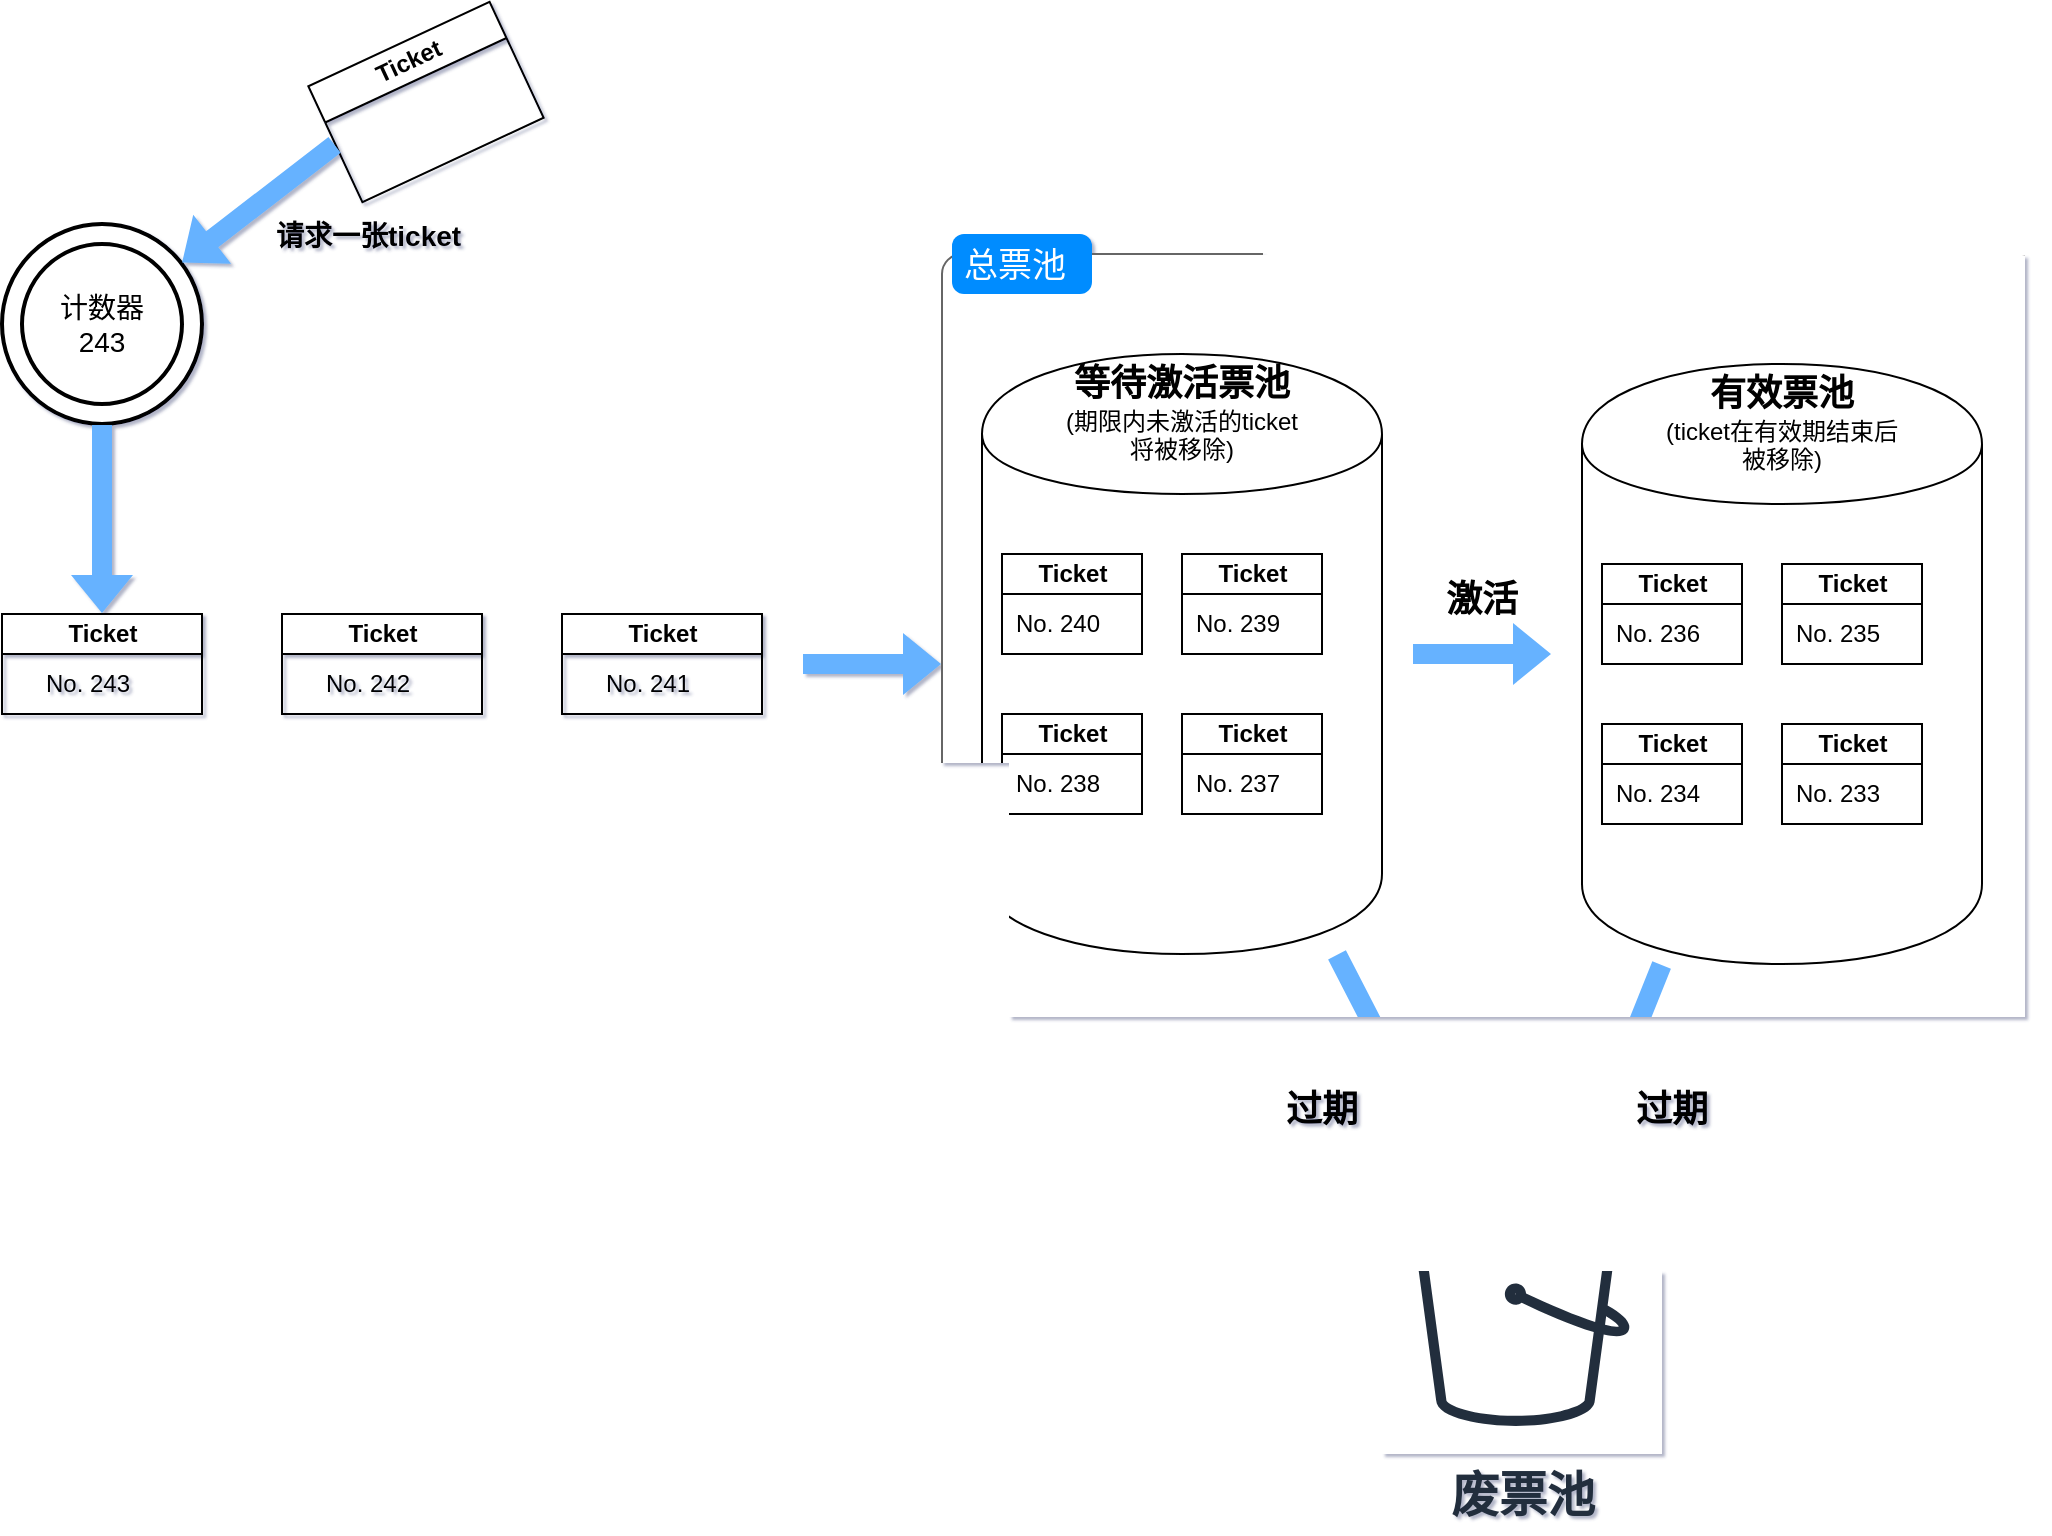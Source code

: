 <mxfile version="12.1.7" type="device" pages="1"><diagram id="Lex9UoaYfbYlHVnhApzB" name="Page-1"><mxGraphModel dx="1092" dy="966" grid="1" gridSize="10" guides="1" tooltips="1" connect="1" arrows="1" fold="1" page="1" pageScale="1" pageWidth="1100" pageHeight="850" background="none" math="0" shadow="1"><root><mxCell id="0"/><mxCell id="1" parent="0"/><mxCell id="zWvIPG3v5Qsn0UWz1l68-1" value="" style="shape=mxgraph.mockup.containers.marginRect;rectMarginTop=10;strokeColor=#666666;fillColor=#ffffff;strokeWidth=1;dashed=0;rounded=1;arcSize=5;recursiveResize=0;" parent="1" vertex="1"><mxGeometry x="520" y="170" width="550" height="415" as="geometry"/></mxCell><mxCell id="zWvIPG3v5Qsn0UWz1l68-2" value="总票池" style="shape=rect;strokeColor=none;fillColor=#008cff;strokeWidth=1;dashed=0;rounded=1;arcSize=20;fontColor=#ffffff;fontSize=17;spacing=2;spacingTop=-2;align=left;autosize=1;spacingLeft=4;resizeWidth=0;resizeHeight=0;perimeter=none;" parent="zWvIPG3v5Qsn0UWz1l68-1" vertex="1"><mxGeometry x="5" width="70" height="30" as="geometry"/></mxCell><mxCell id="zttLC-MyD1TXVLxCSdw6-14" value="&lt;font style=&quot;font-size: 18px&quot;&gt;&lt;b&gt;激活&lt;/b&gt;&lt;/font&gt;" style="text;html=1;resizable=0;points=[];autosize=1;align=left;verticalAlign=top;spacingTop=-4;" vertex="1" parent="zWvIPG3v5Qsn0UWz1l68-1"><mxGeometry x="250" y="170" width="50" height="20" as="geometry"/></mxCell><mxCell id="A2T5QV7iJ9bCxrfOY23C-2" value="Ticket" style="swimlane;html=1;startSize=20;horizontal=1;containerType=tree;" parent="1" vertex="1"><mxGeometry x="330" y="360" width="100" height="50" as="geometry"/></mxCell><mxCell id="zWvIPG3v5Qsn0UWz1l68-8" value="No. 241" style="text;html=1;resizable=0;points=[];autosize=1;align=left;verticalAlign=top;spacingTop=-4;" parent="A2T5QV7iJ9bCxrfOY23C-2" vertex="1"><mxGeometry x="20" y="25" width="60" height="20" as="geometry"/></mxCell><mxCell id="A2T5QV7iJ9bCxrfOY23C-3" value="" style="shape=cylinder;whiteSpace=wrap;html=1;boundedLbl=1;backgroundOutline=1;" parent="1" vertex="1"><mxGeometry x="540" y="230" width="200" height="300" as="geometry"/></mxCell><mxCell id="A2T5QV7iJ9bCxrfOY23C-4" value="&lt;font style=&quot;font-size: 18px&quot;&gt;&lt;b&gt;等待激活票池&lt;/b&gt;&lt;/font&gt;&lt;br&gt;(期限内未激活的ticket将被移除)" style="text;html=1;strokeColor=none;fillColor=none;align=center;verticalAlign=middle;whiteSpace=wrap;rounded=0;" parent="1" vertex="1"><mxGeometry x="580" y="250" width="120" height="20" as="geometry"/></mxCell><mxCell id="A2T5QV7iJ9bCxrfOY23C-5" value="Ticket" style="swimlane;html=1;startSize=20;horizontal=1;containerType=tree;" parent="1" vertex="1"><mxGeometry x="550" y="330" width="70" height="50" as="geometry"/></mxCell><mxCell id="A2T5QV7iJ9bCxrfOY23C-6" value="Ticket" style="swimlane;html=1;startSize=20;horizontal=1;containerType=tree;" parent="1" vertex="1"><mxGeometry x="640" y="330" width="70" height="50" as="geometry"/></mxCell><mxCell id="A2T5QV7iJ9bCxrfOY23C-7" value="Ticket" style="swimlane;html=1;startSize=20;horizontal=1;containerType=tree;" parent="1" vertex="1"><mxGeometry x="550" y="410" width="70" height="50" as="geometry"/></mxCell><mxCell id="A2T5QV7iJ9bCxrfOY23C-8" value="Ticket" style="swimlane;html=1;startSize=20;horizontal=1;containerType=tree;" parent="1" vertex="1"><mxGeometry x="640" y="410" width="70" height="50" as="geometry"/></mxCell><mxCell id="A2T5QV7iJ9bCxrfOY23C-10" value="" style="shape=flexArrow;endArrow=classic;html=1;fillColor=#66B2FF;strokeColor=none;" parent="1" edge="1"><mxGeometry width="50" height="50" relative="1" as="geometry"><mxPoint x="450" y="385" as="sourcePoint"/><mxPoint x="520" y="385" as="targetPoint"/></mxGeometry></mxCell><mxCell id="A2T5QV7iJ9bCxrfOY23C-11" value="" style="shape=cylinder;whiteSpace=wrap;html=1;boundedLbl=1;backgroundOutline=1;" parent="1" vertex="1"><mxGeometry x="840" y="235" width="200" height="300" as="geometry"/></mxCell><mxCell id="A2T5QV7iJ9bCxrfOY23C-12" value="&lt;font style=&quot;font-size: 18px&quot;&gt;&lt;b&gt;有效票池&lt;/b&gt;&lt;/font&gt;&lt;br&gt;(ticket在有效期结束后被移除)" style="text;html=1;strokeColor=none;fillColor=none;align=center;verticalAlign=middle;whiteSpace=wrap;rounded=0;" parent="1" vertex="1"><mxGeometry x="880" y="255" width="120" height="20" as="geometry"/></mxCell><mxCell id="A2T5QV7iJ9bCxrfOY23C-13" value="Ticket" style="swimlane;html=1;startSize=20;horizontal=1;containerType=tree;" parent="1" vertex="1"><mxGeometry x="850" y="335" width="70" height="50" as="geometry"/></mxCell><mxCell id="A2T5QV7iJ9bCxrfOY23C-14" value="Ticket" style="swimlane;html=1;startSize=20;horizontal=1;containerType=tree;" parent="1" vertex="1"><mxGeometry x="940" y="335" width="70" height="50" as="geometry"/></mxCell><mxCell id="A2T5QV7iJ9bCxrfOY23C-15" value="Ticket" style="swimlane;html=1;startSize=20;horizontal=1;containerType=tree;" parent="1" vertex="1"><mxGeometry x="850" y="415" width="70" height="50" as="geometry"/></mxCell><mxCell id="A2T5QV7iJ9bCxrfOY23C-16" value="Ticket" style="swimlane;html=1;startSize=20;horizontal=1;containerType=tree;" parent="1" vertex="1"><mxGeometry x="940" y="415" width="70" height="50" as="geometry"/></mxCell><mxCell id="A2T5QV7iJ9bCxrfOY23C-26" value="" style="shape=flexArrow;endArrow=classic;html=1;fillColor=#66B2FF;strokeColor=none;" parent="1" edge="1"><mxGeometry width="50" height="50" relative="1" as="geometry"><mxPoint x="755" y="380" as="sourcePoint"/><mxPoint x="825" y="380" as="targetPoint"/></mxGeometry></mxCell><mxCell id="zWvIPG3v5Qsn0UWz1l68-3" value="Ticket" style="swimlane;html=1;startSize=20;horizontal=1;containerType=tree;" parent="1" vertex="1"><mxGeometry x="190" y="360" width="100" height="50" as="geometry"/></mxCell><mxCell id="zWvIPG3v5Qsn0UWz1l68-7" value="No. 242" style="text;html=1;resizable=0;points=[];autosize=1;align=left;verticalAlign=top;spacingTop=-4;" parent="zWvIPG3v5Qsn0UWz1l68-3" vertex="1"><mxGeometry x="20" y="25" width="60" height="20" as="geometry"/></mxCell><mxCell id="zWvIPG3v5Qsn0UWz1l68-5" value="Ticket" style="swimlane;html=1;startSize=20;horizontal=1;containerType=tree;" parent="1" vertex="1"><mxGeometry x="50" y="360" width="100" height="50" as="geometry"/></mxCell><mxCell id="zWvIPG3v5Qsn0UWz1l68-6" value="No. 243" style="text;html=1;resizable=0;points=[];autosize=1;align=left;verticalAlign=top;spacingTop=-4;" parent="zWvIPG3v5Qsn0UWz1l68-5" vertex="1"><mxGeometry x="20" y="25" width="60" height="20" as="geometry"/></mxCell><mxCell id="zWvIPG3v5Qsn0UWz1l68-9" value="&lt;font style=&quot;font-size: 24px&quot;&gt;&lt;b&gt;废票池&lt;/b&gt;&lt;/font&gt;" style="outlineConnect=0;fontColor=#232F3E;gradientColor=none;strokeColor=#232F3E;fillColor=#ffffff;dashed=0;verticalLabelPosition=bottom;verticalAlign=top;align=center;html=1;fontSize=12;fontStyle=0;aspect=fixed;shape=mxgraph.aws4.resourceIcon;resIcon=mxgraph.aws4.bucket;" parent="1" vertex="1"><mxGeometry x="740" y="640" width="140" height="140" as="geometry"/></mxCell><mxCell id="zWvIPG3v5Qsn0UWz1l68-13" value="" style="shape=flexArrow;endArrow=classic;html=1;fillColor=#66B2FF;strokeColor=none;" parent="1" source="A2T5QV7iJ9bCxrfOY23C-11" target="zWvIPG3v5Qsn0UWz1l68-9" edge="1"><mxGeometry width="50" height="50" relative="1" as="geometry"><mxPoint x="930" y="550" as="sourcePoint"/><mxPoint x="1000" y="550" as="targetPoint"/></mxGeometry></mxCell><mxCell id="zWvIPG3v5Qsn0UWz1l68-12" value="" style="shape=flexArrow;endArrow=classic;html=1;fillColor=#66B2FF;strokeColor=none;" parent="1" source="A2T5QV7iJ9bCxrfOY23C-3" target="zWvIPG3v5Qsn0UWz1l68-9" edge="1"><mxGeometry width="50" height="50" relative="1" as="geometry"><mxPoint x="665" y="550" as="sourcePoint"/><mxPoint x="735" y="550" as="targetPoint"/></mxGeometry></mxCell><mxCell id="zWvIPG3v5Qsn0UWz1l68-14" value="No. 240" style="text;html=1;resizable=0;points=[];autosize=1;align=left;verticalAlign=top;spacingTop=-4;" parent="1" vertex="1"><mxGeometry x="555" y="355" width="60" height="20" as="geometry"/></mxCell><mxCell id="zWvIPG3v5Qsn0UWz1l68-15" value="No. 239" style="text;html=1;resizable=0;points=[];autosize=1;align=left;verticalAlign=top;spacingTop=-4;" parent="1" vertex="1"><mxGeometry x="645" y="355" width="60" height="20" as="geometry"/></mxCell><mxCell id="zWvIPG3v5Qsn0UWz1l68-16" value="No. 238" style="text;html=1;resizable=0;points=[];autosize=1;align=left;verticalAlign=top;spacingTop=-4;" parent="1" vertex="1"><mxGeometry x="555" y="435" width="60" height="20" as="geometry"/></mxCell><mxCell id="zWvIPG3v5Qsn0UWz1l68-17" value="No. 237" style="text;html=1;resizable=0;points=[];autosize=1;align=left;verticalAlign=top;spacingTop=-4;" parent="1" vertex="1"><mxGeometry x="645" y="435" width="60" height="20" as="geometry"/></mxCell><mxCell id="zWvIPG3v5Qsn0UWz1l68-18" value="No. 236" style="text;html=1;resizable=0;points=[];autosize=1;align=left;verticalAlign=top;spacingTop=-4;" parent="1" vertex="1"><mxGeometry x="855" y="360" width="60" height="20" as="geometry"/></mxCell><mxCell id="zWvIPG3v5Qsn0UWz1l68-19" value="No. 235" style="text;html=1;resizable=0;points=[];autosize=1;align=left;verticalAlign=top;spacingTop=-4;" parent="1" vertex="1"><mxGeometry x="945" y="360" width="60" height="20" as="geometry"/></mxCell><mxCell id="zWvIPG3v5Qsn0UWz1l68-20" value="No. 234" style="text;html=1;resizable=0;points=[];autosize=1;align=left;verticalAlign=top;spacingTop=-4;" parent="1" vertex="1"><mxGeometry x="855" y="440" width="60" height="20" as="geometry"/></mxCell><mxCell id="zWvIPG3v5Qsn0UWz1l68-21" value="No. 233" style="text;html=1;resizable=0;points=[];autosize=1;align=left;verticalAlign=top;spacingTop=-4;" parent="1" vertex="1"><mxGeometry x="945" y="440" width="60" height="20" as="geometry"/></mxCell><mxCell id="zttLC-MyD1TXVLxCSdw6-2" value="计数器&lt;br&gt;243" style="ellipse;shape=doubleEllipse;margin=10;strokeWidth=2;fontSize=14;whiteSpace=wrap;html=1;align=center;" vertex="1" parent="1"><mxGeometry x="50" y="165" width="100" height="100" as="geometry"/></mxCell><mxCell id="zttLC-MyD1TXVLxCSdw6-4" value="Ticket" style="swimlane;html=1;startSize=20;horizontal=1;containerType=tree;rotation=-25;" vertex="1" parent="1"><mxGeometry x="212" y="72" width="100" height="64" as="geometry"/></mxCell><mxCell id="zttLC-MyD1TXVLxCSdw6-7" value="" style="shape=flexArrow;endArrow=classic;html=1;fillColor=#66B2FF;strokeColor=none;exitX=0;exitY=0.5;exitDx=0;exitDy=0;" edge="1" parent="1" source="zttLC-MyD1TXVLxCSdw6-4" target="zttLC-MyD1TXVLxCSdw6-2"><mxGeometry width="50" height="50" relative="1" as="geometry"><mxPoint x="180" y="164.5" as="sourcePoint"/><mxPoint x="250" y="164.5" as="targetPoint"/></mxGeometry></mxCell><mxCell id="zttLC-MyD1TXVLxCSdw6-10" value="" style="shape=flexArrow;endArrow=classic;html=1;fillColor=#66B2FF;strokeColor=none;entryX=0.5;entryY=0;entryDx=0;entryDy=0;" edge="1" parent="1" source="zttLC-MyD1TXVLxCSdw6-2" target="zWvIPG3v5Qsn0UWz1l68-5"><mxGeometry width="50" height="50" relative="1" as="geometry"><mxPoint x="205" y="265" as="sourcePoint"/><mxPoint x="275" y="265" as="targetPoint"/></mxGeometry></mxCell><mxCell id="zttLC-MyD1TXVLxCSdw6-12" value="&lt;font style=&quot;font-size: 14px&quot;&gt;&lt;b&gt;请求一张ticket&lt;/b&gt;&lt;/font&gt;" style="text;html=1;resizable=0;points=[];autosize=1;align=left;verticalAlign=top;spacingTop=-4;" vertex="1" parent="1"><mxGeometry x="185" y="160" width="110" height="20" as="geometry"/></mxCell><mxCell id="zttLC-MyD1TXVLxCSdw6-15" value="&lt;font style=&quot;font-size: 18px&quot;&gt;&lt;b&gt;过期&lt;/b&gt;&lt;/font&gt;" style="text;html=1;resizable=0;points=[];autosize=1;align=left;verticalAlign=top;spacingTop=-4;" vertex="1" parent="1"><mxGeometry x="865" y="595" width="50" height="20" as="geometry"/></mxCell><mxCell id="zttLC-MyD1TXVLxCSdw6-16" value="&lt;font style=&quot;font-size: 18px&quot;&gt;&lt;b&gt;过期&lt;/b&gt;&lt;/font&gt;" style="text;html=1;resizable=0;points=[];autosize=1;align=left;verticalAlign=top;spacingTop=-4;" vertex="1" parent="1"><mxGeometry x="690" y="595" width="50" height="20" as="geometry"/></mxCell></root></mxGraphModel></diagram></mxfile>